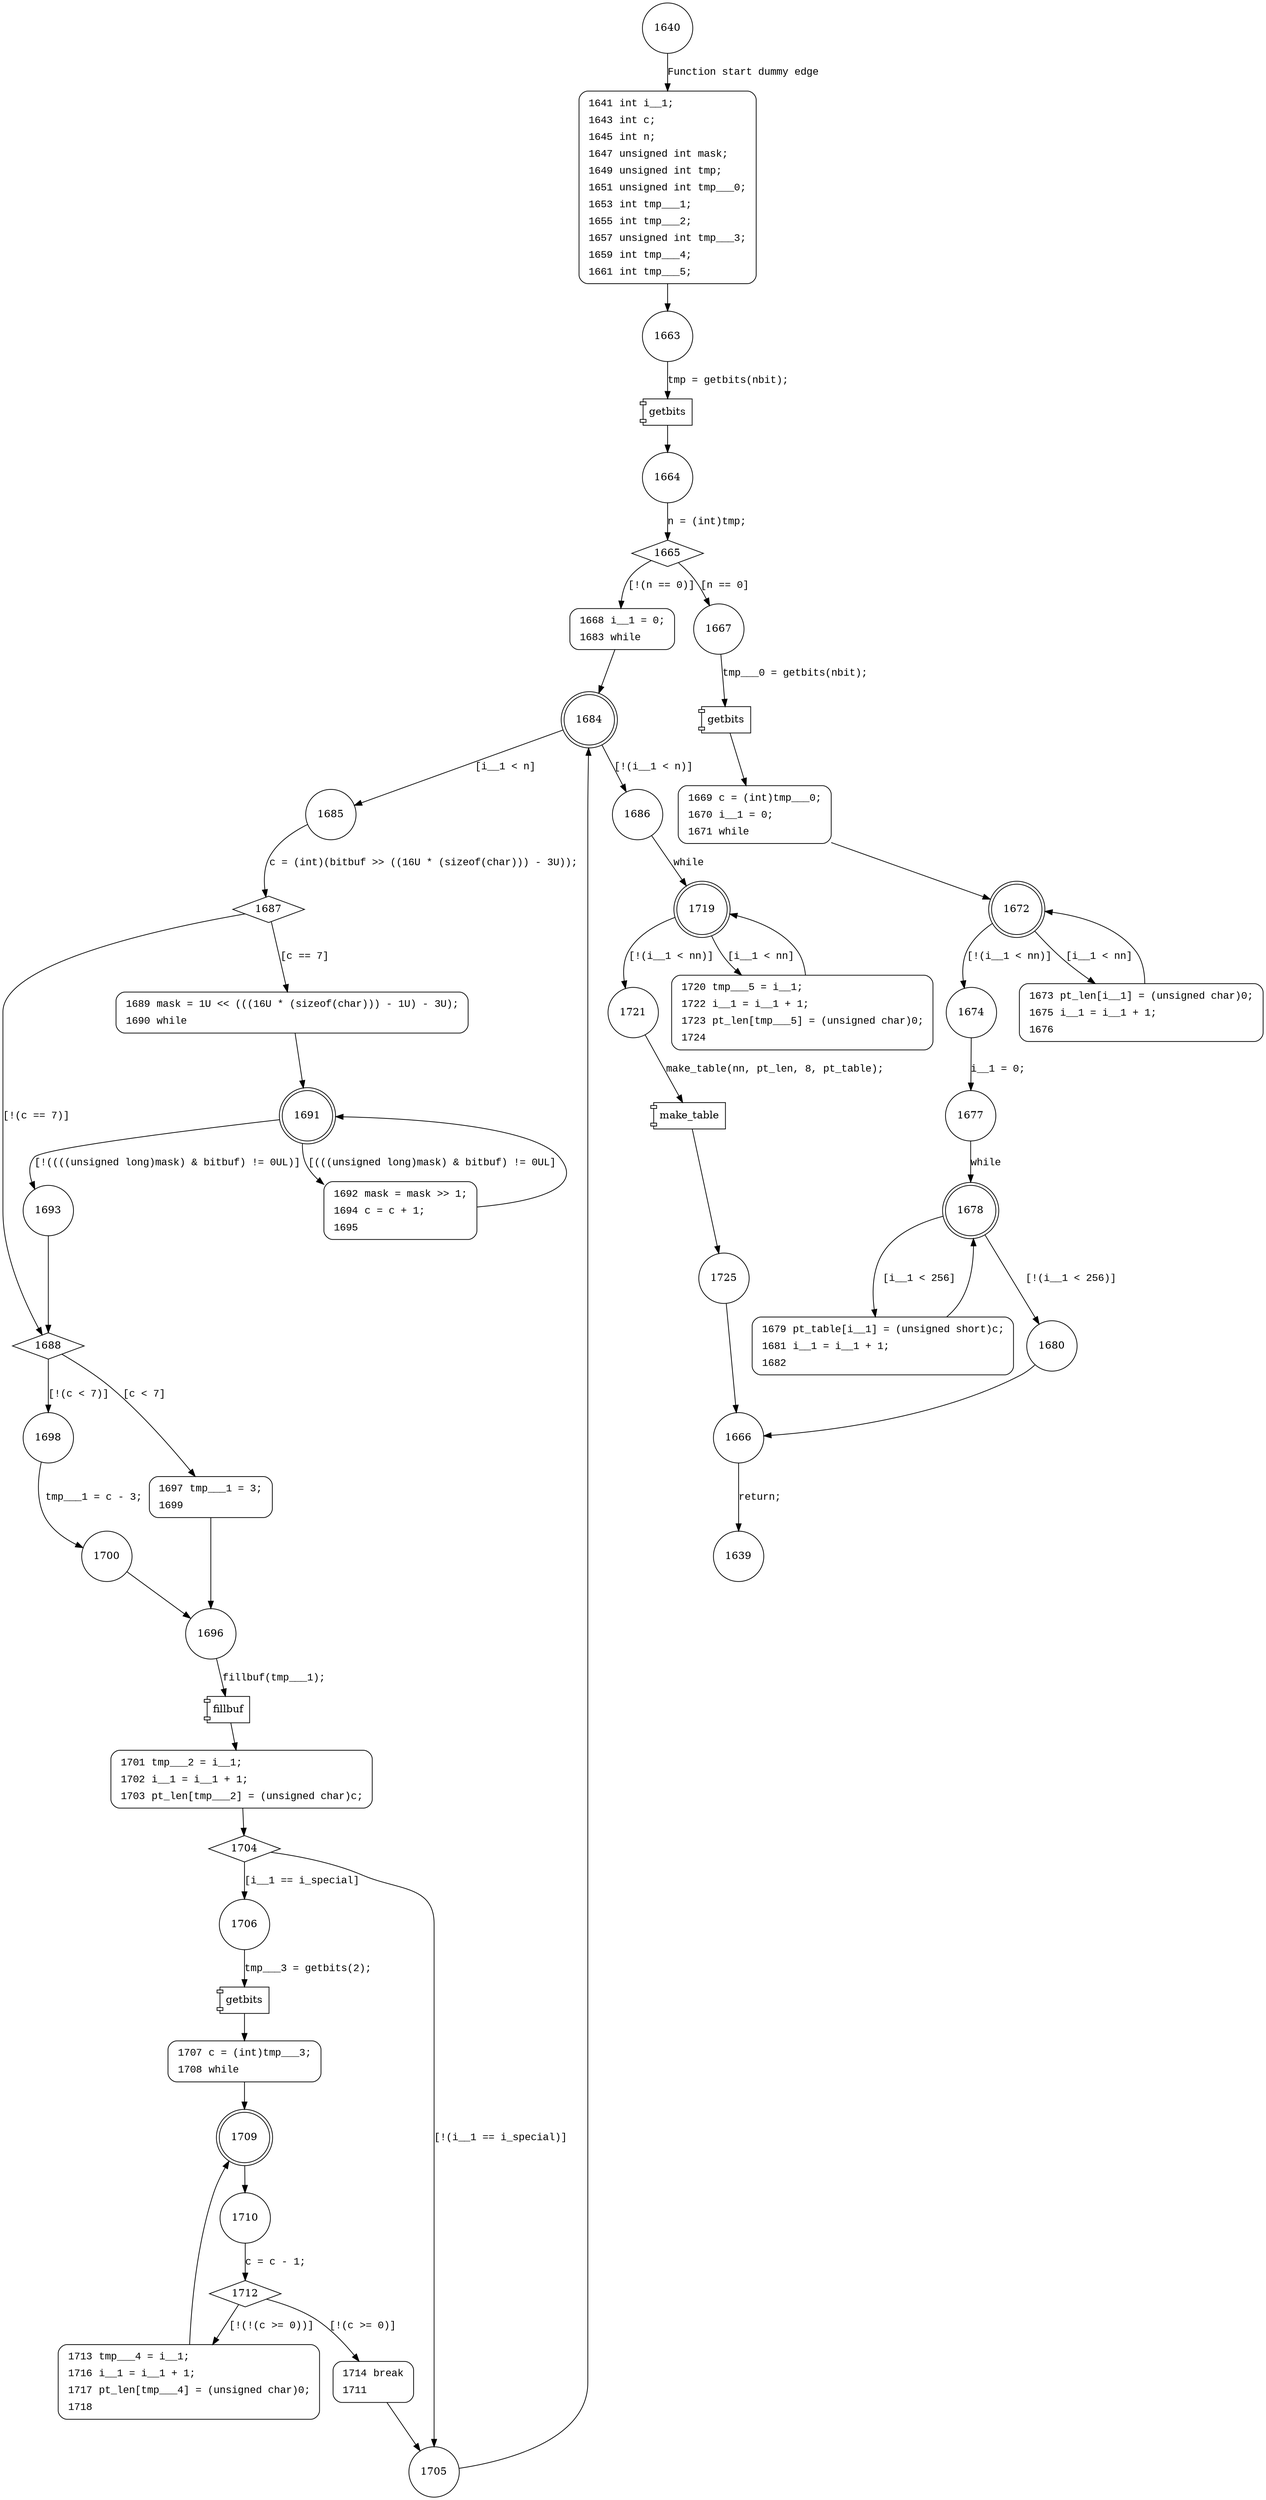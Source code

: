 digraph read_pt_len {
1640 [shape="circle"]
1641 [shape="circle"]
1663 [shape="circle"]
1664 [shape="circle"]
1665 [shape="diamond"]
1668 [shape="circle"]
1667 [shape="circle"]
1669 [shape="circle"]
1672 [shape="doublecircle"]
1674 [shape="circle"]
1673 [shape="circle"]
1677 [shape="circle"]
1678 [shape="doublecircle"]
1680 [shape="circle"]
1679 [shape="circle"]
1666 [shape="circle"]
1639 [shape="circle"]
1684 [shape="doublecircle"]
1686 [shape="circle"]
1685 [shape="circle"]
1687 [shape="diamond"]
1688 [shape="diamond"]
1689 [shape="circle"]
1691 [shape="doublecircle"]
1693 [shape="circle"]
1692 [shape="circle"]
1698 [shape="circle"]
1697 [shape="circle"]
1696 [shape="circle"]
1701 [shape="circle"]
1704 [shape="diamond"]
1705 [shape="circle"]
1706 [shape="circle"]
1707 [shape="circle"]
1709 [shape="doublecircle"]
1710 [shape="circle"]
1712 [shape="diamond"]
1713 [shape="circle"]
1714 [shape="circle"]
1700 [shape="circle"]
1719 [shape="doublecircle"]
1721 [shape="circle"]
1720 [shape="circle"]
1725 [shape="circle"]
1641 [style="filled,bold" penwidth="1" fillcolor="white" fontname="Courier New" shape="Mrecord" label=<<table border="0" cellborder="0" cellpadding="3" bgcolor="white"><tr><td align="right">1641</td><td align="left">int i__1;</td></tr><tr><td align="right">1643</td><td align="left">int c;</td></tr><tr><td align="right">1645</td><td align="left">int n;</td></tr><tr><td align="right">1647</td><td align="left">unsigned int mask;</td></tr><tr><td align="right">1649</td><td align="left">unsigned int tmp;</td></tr><tr><td align="right">1651</td><td align="left">unsigned int tmp___0;</td></tr><tr><td align="right">1653</td><td align="left">int tmp___1;</td></tr><tr><td align="right">1655</td><td align="left">int tmp___2;</td></tr><tr><td align="right">1657</td><td align="left">unsigned int tmp___3;</td></tr><tr><td align="right">1659</td><td align="left">int tmp___4;</td></tr><tr><td align="right">1661</td><td align="left">int tmp___5;</td></tr></table>>]
1641 -> 1663[label=""]
1669 [style="filled,bold" penwidth="1" fillcolor="white" fontname="Courier New" shape="Mrecord" label=<<table border="0" cellborder="0" cellpadding="3" bgcolor="white"><tr><td align="right">1669</td><td align="left">c = (int)tmp___0;</td></tr><tr><td align="right">1670</td><td align="left">i__1 = 0;</td></tr><tr><td align="right">1671</td><td align="left">while</td></tr></table>>]
1669 -> 1672[label=""]
1673 [style="filled,bold" penwidth="1" fillcolor="white" fontname="Courier New" shape="Mrecord" label=<<table border="0" cellborder="0" cellpadding="3" bgcolor="white"><tr><td align="right">1673</td><td align="left">pt_len[i__1] = (unsigned char)0;</td></tr><tr><td align="right">1675</td><td align="left">i__1 = i__1 + 1;</td></tr><tr><td align="right">1676</td><td align="left"></td></tr></table>>]
1673 -> 1672[label=""]
1679 [style="filled,bold" penwidth="1" fillcolor="white" fontname="Courier New" shape="Mrecord" label=<<table border="0" cellborder="0" cellpadding="3" bgcolor="white"><tr><td align="right">1679</td><td align="left">pt_table[i__1] = (unsigned short)c;</td></tr><tr><td align="right">1681</td><td align="left">i__1 = i__1 + 1;</td></tr><tr><td align="right">1682</td><td align="left"></td></tr></table>>]
1679 -> 1678[label=""]
1668 [style="filled,bold" penwidth="1" fillcolor="white" fontname="Courier New" shape="Mrecord" label=<<table border="0" cellborder="0" cellpadding="3" bgcolor="white"><tr><td align="right">1668</td><td align="left">i__1 = 0;</td></tr><tr><td align="right">1683</td><td align="left">while</td></tr></table>>]
1668 -> 1684[label=""]
1689 [style="filled,bold" penwidth="1" fillcolor="white" fontname="Courier New" shape="Mrecord" label=<<table border="0" cellborder="0" cellpadding="3" bgcolor="white"><tr><td align="right">1689</td><td align="left">mask = 1U &lt;&lt; (((16U * (sizeof(char))) - 1U) - 3U);</td></tr><tr><td align="right">1690</td><td align="left">while</td></tr></table>>]
1689 -> 1691[label=""]
1692 [style="filled,bold" penwidth="1" fillcolor="white" fontname="Courier New" shape="Mrecord" label=<<table border="0" cellborder="0" cellpadding="3" bgcolor="white"><tr><td align="right">1692</td><td align="left">mask = mask &gt;&gt; 1;</td></tr><tr><td align="right">1694</td><td align="left">c = c + 1;</td></tr><tr><td align="right">1695</td><td align="left"></td></tr></table>>]
1692 -> 1691[label=""]
1697 [style="filled,bold" penwidth="1" fillcolor="white" fontname="Courier New" shape="Mrecord" label=<<table border="0" cellborder="0" cellpadding="3" bgcolor="white"><tr><td align="right">1697</td><td align="left">tmp___1 = 3;</td></tr><tr><td align="right">1699</td><td align="left"></td></tr></table>>]
1697 -> 1696[label=""]
1701 [style="filled,bold" penwidth="1" fillcolor="white" fontname="Courier New" shape="Mrecord" label=<<table border="0" cellborder="0" cellpadding="3" bgcolor="white"><tr><td align="right">1701</td><td align="left">tmp___2 = i__1;</td></tr><tr><td align="right">1702</td><td align="left">i__1 = i__1 + 1;</td></tr><tr><td align="right">1703</td><td align="left">pt_len[tmp___2] = (unsigned char)c;</td></tr></table>>]
1701 -> 1704[label=""]
1707 [style="filled,bold" penwidth="1" fillcolor="white" fontname="Courier New" shape="Mrecord" label=<<table border="0" cellborder="0" cellpadding="3" bgcolor="white"><tr><td align="right">1707</td><td align="left">c = (int)tmp___3;</td></tr><tr><td align="right">1708</td><td align="left">while</td></tr></table>>]
1707 -> 1709[label=""]
1714 [style="filled,bold" penwidth="1" fillcolor="white" fontname="Courier New" shape="Mrecord" label=<<table border="0" cellborder="0" cellpadding="3" bgcolor="white"><tr><td align="right">1714</td><td align="left">break</td></tr><tr><td align="right">1711</td><td align="left"></td></tr></table>>]
1714 -> 1705[label=""]
1713 [style="filled,bold" penwidth="1" fillcolor="white" fontname="Courier New" shape="Mrecord" label=<<table border="0" cellborder="0" cellpadding="3" bgcolor="white"><tr><td align="right">1713</td><td align="left">tmp___4 = i__1;</td></tr><tr><td align="right">1716</td><td align="left">i__1 = i__1 + 1;</td></tr><tr><td align="right">1717</td><td align="left">pt_len[tmp___4] = (unsigned char)0;</td></tr><tr><td align="right">1718</td><td align="left"></td></tr></table>>]
1713 -> 1709[label=""]
1720 [style="filled,bold" penwidth="1" fillcolor="white" fontname="Courier New" shape="Mrecord" label=<<table border="0" cellborder="0" cellpadding="3" bgcolor="white"><tr><td align="right">1720</td><td align="left">tmp___5 = i__1;</td></tr><tr><td align="right">1722</td><td align="left">i__1 = i__1 + 1;</td></tr><tr><td align="right">1723</td><td align="left">pt_len[tmp___5] = (unsigned char)0;</td></tr><tr><td align="right">1724</td><td align="left"></td></tr></table>>]
1720 -> 1719[label=""]
1640 -> 1641 [label="Function start dummy edge" fontname="Courier New"]
100315 [shape="component" label="getbits"]
1663 -> 100315 [label="tmp = getbits(nbit);" fontname="Courier New"]
100315 -> 1664 [label="" fontname="Courier New"]
1665 -> 1668 [label="[!(n == 0)]" fontname="Courier New"]
1665 -> 1667 [label="[n == 0]" fontname="Courier New"]
100316 [shape="component" label="getbits"]
1667 -> 100316 [label="tmp___0 = getbits(nbit);" fontname="Courier New"]
100316 -> 1669 [label="" fontname="Courier New"]
1672 -> 1674 [label="[!(i__1 < nn)]" fontname="Courier New"]
1672 -> 1673 [label="[i__1 < nn]" fontname="Courier New"]
1674 -> 1677 [label="i__1 = 0;" fontname="Courier New"]
1678 -> 1680 [label="[!(i__1 < 256)]" fontname="Courier New"]
1678 -> 1679 [label="[i__1 < 256]" fontname="Courier New"]
1680 -> 1666 [label="" fontname="Courier New"]
1666 -> 1639 [label="return;" fontname="Courier New"]
1684 -> 1686 [label="[!(i__1 < n)]" fontname="Courier New"]
1684 -> 1685 [label="[i__1 < n]" fontname="Courier New"]
1687 -> 1688 [label="[!(c == 7)]" fontname="Courier New"]
1687 -> 1689 [label="[c == 7]" fontname="Courier New"]
1691 -> 1693 [label="[!((((unsigned long)mask) & bitbuf) != 0UL)]" fontname="Courier New"]
1691 -> 1692 [label="[(((unsigned long)mask) & bitbuf) != 0UL]" fontname="Courier New"]
1693 -> 1688 [label="" fontname="Courier New"]
1688 -> 1698 [label="[!(c < 7)]" fontname="Courier New"]
1688 -> 1697 [label="[c < 7]" fontname="Courier New"]
100317 [shape="component" label="fillbuf"]
1696 -> 100317 [label="fillbuf(tmp___1);" fontname="Courier New"]
100317 -> 1701 [label="" fontname="Courier New"]
1704 -> 1705 [label="[!(i__1 == i_special)]" fontname="Courier New"]
1704 -> 1706 [label="[i__1 == i_special]" fontname="Courier New"]
100318 [shape="component" label="getbits"]
1706 -> 100318 [label="tmp___3 = getbits(2);" fontname="Courier New"]
100318 -> 1707 [label="" fontname="Courier New"]
1709 -> 1710 [label="" fontname="Courier New"]
1712 -> 1713 [label="[!(!(c >= 0))]" fontname="Courier New"]
1712 -> 1714 [label="[!(c >= 0)]" fontname="Courier New"]
1705 -> 1684 [label="" fontname="Courier New"]
1698 -> 1700 [label="tmp___1 = c - 3;" fontname="Courier New"]
1686 -> 1719 [label="while" fontname="Courier New"]
1719 -> 1721 [label="[!(i__1 < nn)]" fontname="Courier New"]
1719 -> 1720 [label="[i__1 < nn]" fontname="Courier New"]
100319 [shape="component" label="make_table"]
1721 -> 100319 [label="make_table(nn, pt_len, 8, pt_table);" fontname="Courier New"]
100319 -> 1725 [label="" fontname="Courier New"]
1664 -> 1665 [label="n = (int)tmp;" fontname="Courier New"]
1677 -> 1678 [label="while" fontname="Courier New"]
1685 -> 1687 [label="c = (int)(bitbuf >> ((16U * (sizeof(char))) - 3U));" fontname="Courier New"]
1710 -> 1712 [label="c = c - 1;" fontname="Courier New"]
1700 -> 1696 [label="" fontname="Courier New"]
1725 -> 1666 [label="" fontname="Courier New"]
}